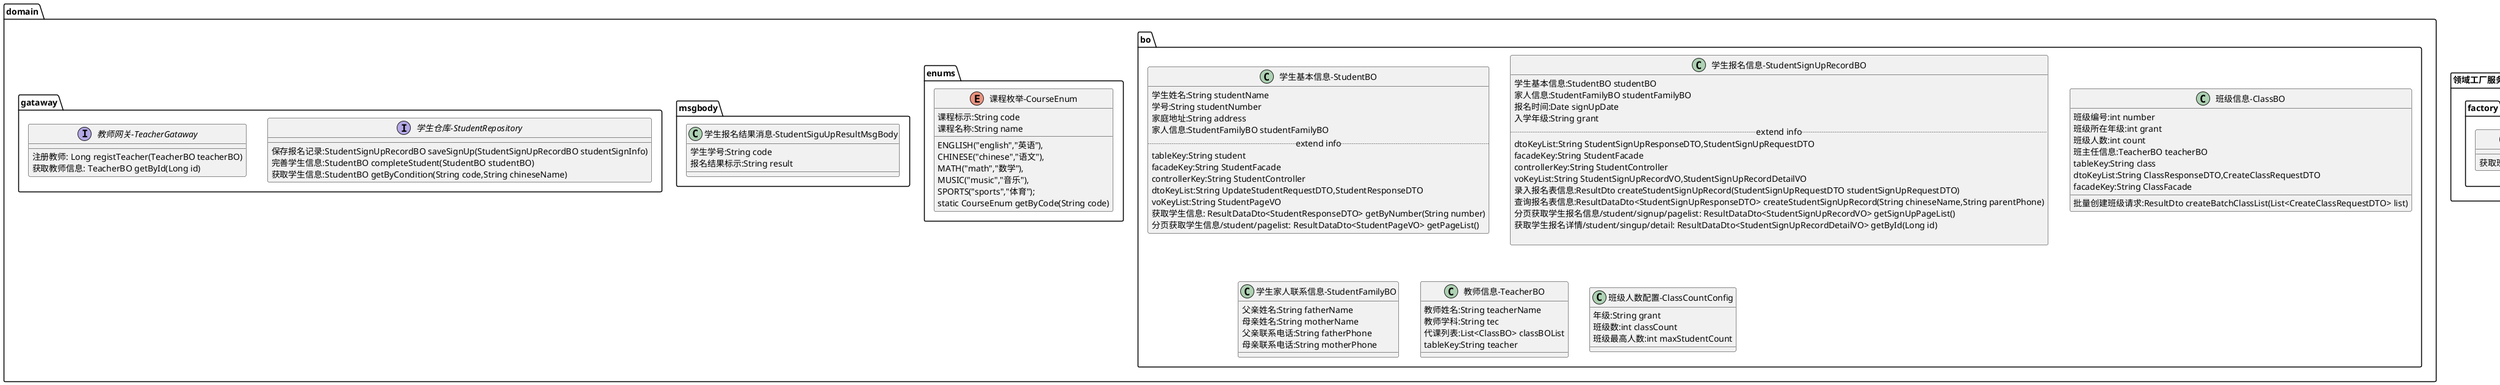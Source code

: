 @startuml


package domain.bo {

    class "学生基本信息-StudentBO" as StudentBO{
        学生姓名:String studentName
        学号:String studentNumber
        家庭地址:String address
        家人信息:StudentFamilyBO studentFamilyBO
        .. extend info ..
        tableKey:String student
        facadeKey:String StudentFacade
        controllerKey:String StudentController
        dtoKeyList:String UpdateStudentRequestDTO,StudentResponseDTO
        voKeyList:String StudentPageVO
        获取学生信息: ResultDataDto<StudentResponseDTO> getByNumber(String number)
        分页获取学生信息/student/pagelist: ResultDataDto<StudentPageVO> getPageList()
    }

    class "学生报名信息-StudentSignUpRecordBO" as StudentSignUpRecordBO{
        学生基本信息:StudentBO studentBO
        家人信息:StudentFamilyBO studentFamilyBO
        报名时间:Date signUpDate
        入学年级:String grant
        .. extend info ..
        dtoKeyList:String StudentSignUpResponseDTO,StudentSignUpRequestDTO
        facadeKey:String StudentFacade
        controllerKey:String StudentController
        voKeyList:String StudentSignUpRecordVO,StudentSignUpRecordDetailVO
        录入报名表信息:ResultDto createStudentSignUpRecord(StudentSignUpRequestDTO studentSignUpRequestDTO)
        查询报名表信息:ResultDataDto<StudentSignUpResponseDTO> createStudentSignUpRecord(String chineseName,String parentPhone)
        分页获取学生报名信息/student/signup/pagelist: ResultDataDto<StudentSignUpRecordVO> getSignUpPageList()
        获取学生报名详情/student/singup/detail: ResultDataDto<StudentSignUpRecordDetailVO> getById(Long id)

    }

    class "班级信息-ClassBO" as ClassBO{
        班级编号:int number
        班级所在年级:int grant
        班级人数:int count
        班主任信息:TeacherBO teacherBO
        tableKey:String class
        dtoKeyList:String ClassResponseDTO,CreateClassRequestDTO
        facadeKey:String ClassFacade
        批量创建班级请求:ResultDto createBatchClassList(List<CreateClassRequestDTO> list)
    }

    class "学生家人联系信息-StudentFamilyBO" as RoleBO{
        父亲姓名:String fatherName
        母亲姓名:String motherName
        父亲联系电话:String fatherPhone
        母亲联系电话:String motherPhone

    }

    class "教师信息-TeacherBO" as TeacherBO{
        教师姓名:String teacherName
        教师学科:String tec
        代课列表:List<ClassBO> classBOList
        tableKey:String teacher
    }

    class "班级人数配置-ClassCountConfig"{
        年级:String grant
        班级数:int classCount
        班级最高人数:int maxStudentCount
    }

}


package domain.enums{

    enum "课程枚举-CourseEnum" as CourseEnum{
        ENGLISH("english","英语"),
        CHINESE("chinese","语文"),
        MATH("math","数学"),
        MUSIC("music","音乐"),
        SPORTS("sports","体育");
        课程标示:String code
        课程名称:String name
        static CourseEnum getByCode(String code)
    }
}




package domain.msgbody {
    class "学生报名结果消息-StudentSiguUpResultMsgBody" as StudentSiguUpResultMsgBody{
        学生学号:String code
        报名结果标示:String result
    }
}

package domain.gataway {
    interface "学生仓库-StudentRepository" as StudentRepository{
        保存报名记录:StudentSignUpRecordBO saveSignUp(StudentSignUpRecordBO studentSignInfo)
        完善学生信息:StudentBO completeStudent(StudentBO studentBO)
        获取学生信息:StudentBO getByCondition(String code,String chineseName)
    }
    interface "教师网关-TeacherGataway" as TeacherGataway{
        注册教师: Long registTeacher(TeacherBO teacherBO)
        获取教师信息: TeacherBO getById(Long id)
    }
}


package "领域工厂服务包-domain.factory" {
    class "学生工厂服务-StudentFactory" as StudentFactory{
        获取学生信息:StudentBO buildStudent(Long id)
        获取学生信息:List<StudentBO> getByClassId(Long classId)
    }
    class "班级工厂服务-ClassFactory" as ClassFactory{
        获取班级信息:ClassBO buildClass(Long id)
    }
}

package "防腐层包-infrast.acl" as infrast.acl {
    interface "部门查询服务适配器-DepartmentServiceAdapter" as DepartmentServiceAdapter{
        查询所有有效的部门: List<DepartmentResponseDTO> queryAllDepartment(DepartmentQueryDTO queryDto)
        查询子部门: List<DepartmentResponseDTO> queryDepartmentsList(Long pId)
    }
}



package app.command {

    class "抽象命令类-AbstractCmd" as AbstractCmd{
        +操作时间: Date operateTime
        +操作人ID: Long userId
        +命令类: Class commandClass
        +命令数据: String payLoad;

    }

    class "学生报名命令-StudentSignUpCmd" as StudentSignUpCmd{
         学生基本信息:StudentBO studentBO
         报名时间:Date signUpDate
         入学年级:String grant
    }

    class "注册教师命令-RegistTeacherCmd" as RegistTeacherCmd{
        教师姓名:String teacherName
    }


    StudentSignUpCmd --|> AbstractCmd
    RegistTeacherCmd --|> AbstractCmd

}


package app.exe {

    interface "命令执行接口-CmdExeService" as CmdExeService{
        命令执行入口:String exe(AbstractCmd abstractCmd)
    }

    class "学生报名cmd处理类-StudentSignUpExe" as StudentSignUpExe{

    }

    class "教师注册cmd处理类-RegistTeacherCmdExe" as RegistTeacherCmdExe{

    }


    StudentSignUpExe ..|> CmdExeService
    RegistTeacherCmdExe ..|> CmdExeService

}

@enduml